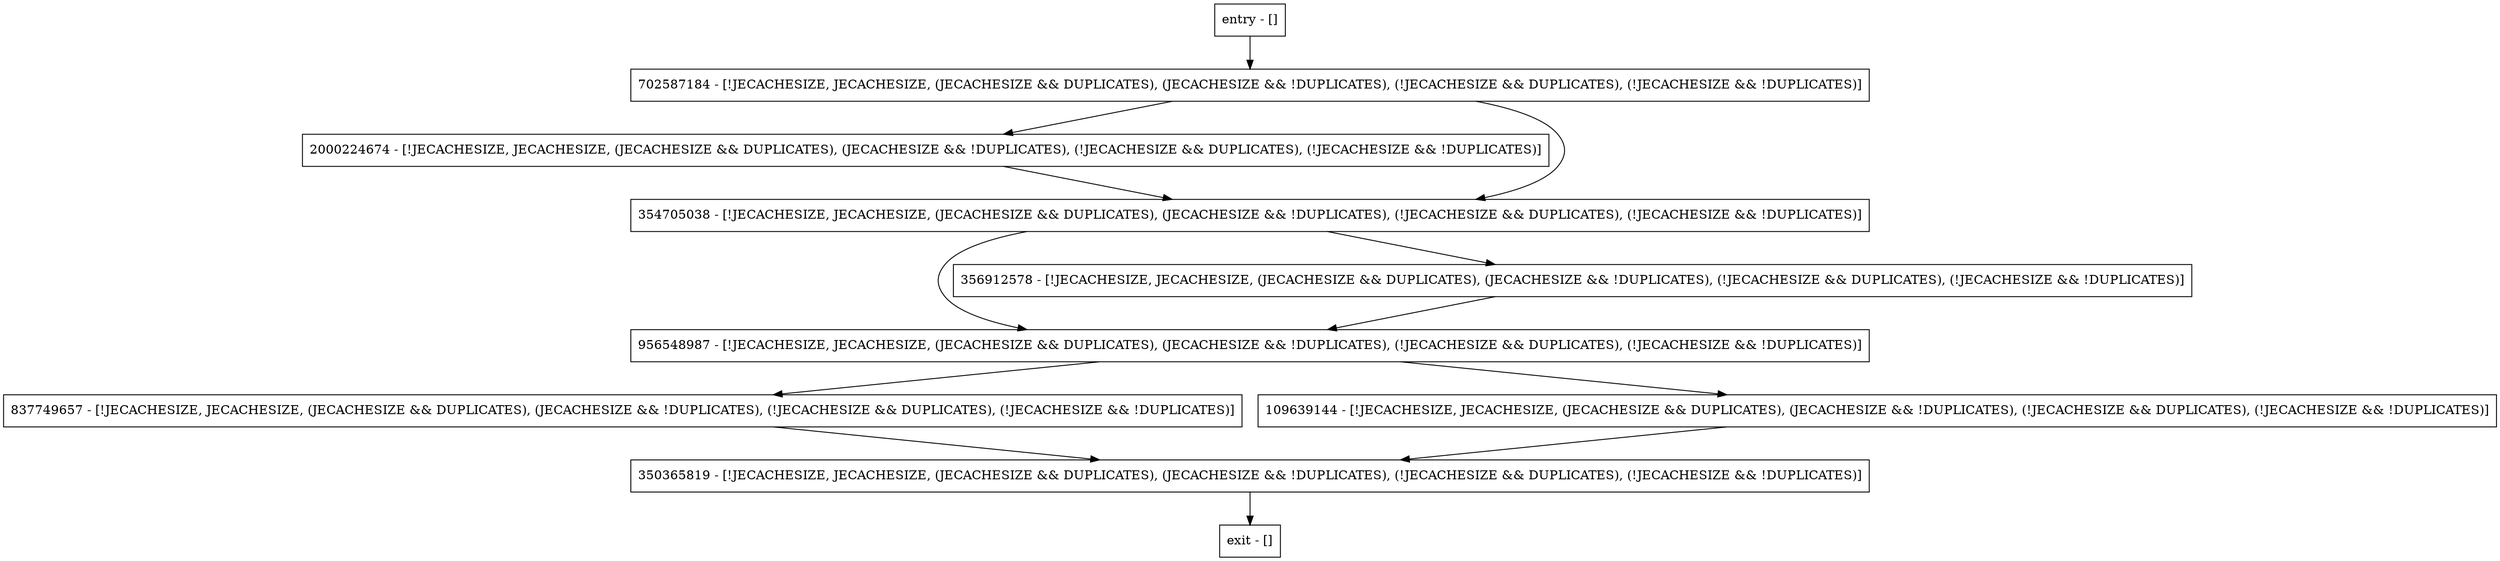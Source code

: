 digraph resetKeyComparator {
node [shape=record];
entry [label="entry - []"];
exit [label="exit - []"];
702587184 [label="702587184 - [!JECACHESIZE, JECACHESIZE, (JECACHESIZE && DUPLICATES), (JECACHESIZE && !DUPLICATES), (!JECACHESIZE && DUPLICATES), (!JECACHESIZE && !DUPLICATES)]"];
837749657 [label="837749657 - [!JECACHESIZE, JECACHESIZE, (JECACHESIZE && DUPLICATES), (JECACHESIZE && !DUPLICATES), (!JECACHESIZE && DUPLICATES), (!JECACHESIZE && !DUPLICATES)]"];
2000224674 [label="2000224674 - [!JECACHESIZE, JECACHESIZE, (JECACHESIZE && DUPLICATES), (JECACHESIZE && !DUPLICATES), (!JECACHESIZE && DUPLICATES), (!JECACHESIZE && !DUPLICATES)]"];
354705038 [label="354705038 - [!JECACHESIZE, JECACHESIZE, (JECACHESIZE && DUPLICATES), (JECACHESIZE && !DUPLICATES), (!JECACHESIZE && DUPLICATES), (!JECACHESIZE && !DUPLICATES)]"];
350365819 [label="350365819 - [!JECACHESIZE, JECACHESIZE, (JECACHESIZE && DUPLICATES), (JECACHESIZE && !DUPLICATES), (!JECACHESIZE && DUPLICATES), (!JECACHESIZE && !DUPLICATES)]"];
956548987 [label="956548987 - [!JECACHESIZE, JECACHESIZE, (JECACHESIZE && DUPLICATES), (JECACHESIZE && !DUPLICATES), (!JECACHESIZE && DUPLICATES), (!JECACHESIZE && !DUPLICATES)]"];
109639144 [label="109639144 - [!JECACHESIZE, JECACHESIZE, (JECACHESIZE && DUPLICATES), (JECACHESIZE && !DUPLICATES), (!JECACHESIZE && DUPLICATES), (!JECACHESIZE && !DUPLICATES)]"];
356912578 [label="356912578 - [!JECACHESIZE, JECACHESIZE, (JECACHESIZE && DUPLICATES), (JECACHESIZE && !DUPLICATES), (!JECACHESIZE && DUPLICATES), (!JECACHESIZE && !DUPLICATES)]"];
entry;
exit;
entry -> 702587184;
702587184 -> 2000224674;
702587184 -> 354705038;
837749657 -> 350365819;
2000224674 -> 354705038;
354705038 -> 956548987;
354705038 -> 356912578;
350365819 -> exit;
956548987 -> 837749657;
956548987 -> 109639144;
109639144 -> 350365819;
356912578 -> 956548987;
}
